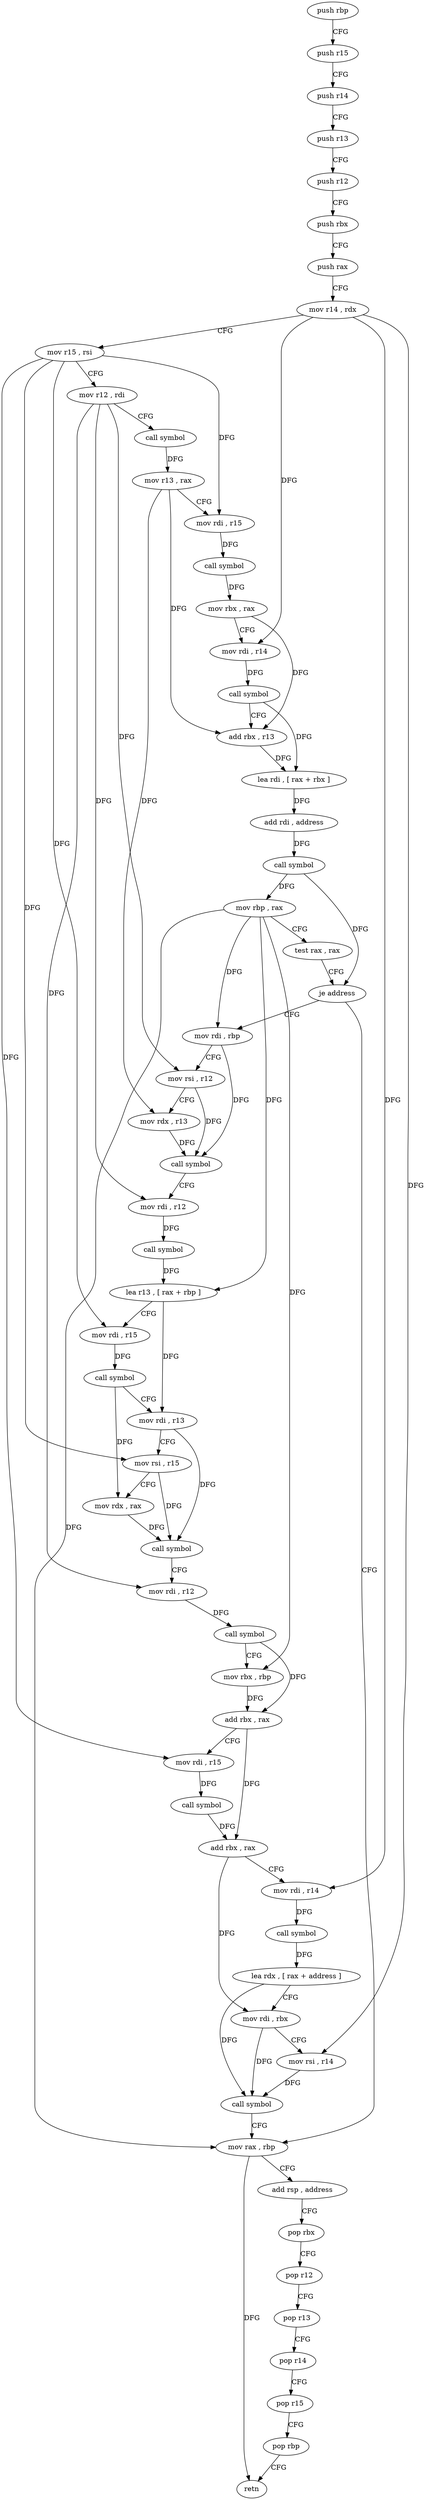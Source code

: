 digraph "func" {
"79072" [label = "push rbp" ]
"79073" [label = "push r15" ]
"79075" [label = "push r14" ]
"79077" [label = "push r13" ]
"79079" [label = "push r12" ]
"79081" [label = "push rbx" ]
"79082" [label = "push rax" ]
"79083" [label = "mov r14 , rdx" ]
"79086" [label = "mov r15 , rsi" ]
"79089" [label = "mov r12 , rdi" ]
"79092" [label = "call symbol" ]
"79097" [label = "mov r13 , rax" ]
"79100" [label = "mov rdi , r15" ]
"79103" [label = "call symbol" ]
"79108" [label = "mov rbx , rax" ]
"79111" [label = "mov rdi , r14" ]
"79114" [label = "call symbol" ]
"79119" [label = "add rbx , r13" ]
"79122" [label = "lea rdi , [ rax + rbx ]" ]
"79126" [label = "add rdi , address" ]
"79130" [label = "call symbol" ]
"79135" [label = "mov rbp , rax" ]
"79138" [label = "test rax , rax" ]
"79141" [label = "je address" ]
"79239" [label = "mov rax , rbp" ]
"79143" [label = "mov rdi , rbp" ]
"79242" [label = "add rsp , address" ]
"79246" [label = "pop rbx" ]
"79247" [label = "pop r12" ]
"79249" [label = "pop r13" ]
"79251" [label = "pop r14" ]
"79253" [label = "pop r15" ]
"79255" [label = "pop rbp" ]
"79256" [label = "retn" ]
"79146" [label = "mov rsi , r12" ]
"79149" [label = "mov rdx , r13" ]
"79152" [label = "call symbol" ]
"79157" [label = "mov rdi , r12" ]
"79160" [label = "call symbol" ]
"79165" [label = "lea r13 , [ rax + rbp ]" ]
"79169" [label = "mov rdi , r15" ]
"79172" [label = "call symbol" ]
"79177" [label = "mov rdi , r13" ]
"79180" [label = "mov rsi , r15" ]
"79183" [label = "mov rdx , rax" ]
"79186" [label = "call symbol" ]
"79191" [label = "mov rdi , r12" ]
"79194" [label = "call symbol" ]
"79199" [label = "mov rbx , rbp" ]
"79202" [label = "add rbx , rax" ]
"79205" [label = "mov rdi , r15" ]
"79208" [label = "call symbol" ]
"79213" [label = "add rbx , rax" ]
"79216" [label = "mov rdi , r14" ]
"79219" [label = "call symbol" ]
"79224" [label = "lea rdx , [ rax + address ]" ]
"79228" [label = "mov rdi , rbx" ]
"79231" [label = "mov rsi , r14" ]
"79234" [label = "call symbol" ]
"79072" -> "79073" [ label = "CFG" ]
"79073" -> "79075" [ label = "CFG" ]
"79075" -> "79077" [ label = "CFG" ]
"79077" -> "79079" [ label = "CFG" ]
"79079" -> "79081" [ label = "CFG" ]
"79081" -> "79082" [ label = "CFG" ]
"79082" -> "79083" [ label = "CFG" ]
"79083" -> "79086" [ label = "CFG" ]
"79083" -> "79111" [ label = "DFG" ]
"79083" -> "79216" [ label = "DFG" ]
"79083" -> "79231" [ label = "DFG" ]
"79086" -> "79089" [ label = "CFG" ]
"79086" -> "79100" [ label = "DFG" ]
"79086" -> "79169" [ label = "DFG" ]
"79086" -> "79180" [ label = "DFG" ]
"79086" -> "79205" [ label = "DFG" ]
"79089" -> "79092" [ label = "CFG" ]
"79089" -> "79146" [ label = "DFG" ]
"79089" -> "79157" [ label = "DFG" ]
"79089" -> "79191" [ label = "DFG" ]
"79092" -> "79097" [ label = "DFG" ]
"79097" -> "79100" [ label = "CFG" ]
"79097" -> "79119" [ label = "DFG" ]
"79097" -> "79149" [ label = "DFG" ]
"79100" -> "79103" [ label = "DFG" ]
"79103" -> "79108" [ label = "DFG" ]
"79108" -> "79111" [ label = "CFG" ]
"79108" -> "79119" [ label = "DFG" ]
"79111" -> "79114" [ label = "DFG" ]
"79114" -> "79119" [ label = "CFG" ]
"79114" -> "79122" [ label = "DFG" ]
"79119" -> "79122" [ label = "DFG" ]
"79122" -> "79126" [ label = "DFG" ]
"79126" -> "79130" [ label = "DFG" ]
"79130" -> "79135" [ label = "DFG" ]
"79130" -> "79141" [ label = "DFG" ]
"79135" -> "79138" [ label = "CFG" ]
"79135" -> "79239" [ label = "DFG" ]
"79135" -> "79143" [ label = "DFG" ]
"79135" -> "79165" [ label = "DFG" ]
"79135" -> "79199" [ label = "DFG" ]
"79138" -> "79141" [ label = "CFG" ]
"79141" -> "79239" [ label = "CFG" ]
"79141" -> "79143" [ label = "CFG" ]
"79239" -> "79242" [ label = "CFG" ]
"79239" -> "79256" [ label = "DFG" ]
"79143" -> "79146" [ label = "CFG" ]
"79143" -> "79152" [ label = "DFG" ]
"79242" -> "79246" [ label = "CFG" ]
"79246" -> "79247" [ label = "CFG" ]
"79247" -> "79249" [ label = "CFG" ]
"79249" -> "79251" [ label = "CFG" ]
"79251" -> "79253" [ label = "CFG" ]
"79253" -> "79255" [ label = "CFG" ]
"79255" -> "79256" [ label = "CFG" ]
"79146" -> "79149" [ label = "CFG" ]
"79146" -> "79152" [ label = "DFG" ]
"79149" -> "79152" [ label = "DFG" ]
"79152" -> "79157" [ label = "CFG" ]
"79157" -> "79160" [ label = "DFG" ]
"79160" -> "79165" [ label = "DFG" ]
"79165" -> "79169" [ label = "CFG" ]
"79165" -> "79177" [ label = "DFG" ]
"79169" -> "79172" [ label = "DFG" ]
"79172" -> "79177" [ label = "CFG" ]
"79172" -> "79183" [ label = "DFG" ]
"79177" -> "79180" [ label = "CFG" ]
"79177" -> "79186" [ label = "DFG" ]
"79180" -> "79183" [ label = "CFG" ]
"79180" -> "79186" [ label = "DFG" ]
"79183" -> "79186" [ label = "DFG" ]
"79186" -> "79191" [ label = "CFG" ]
"79191" -> "79194" [ label = "DFG" ]
"79194" -> "79199" [ label = "CFG" ]
"79194" -> "79202" [ label = "DFG" ]
"79199" -> "79202" [ label = "DFG" ]
"79202" -> "79205" [ label = "CFG" ]
"79202" -> "79213" [ label = "DFG" ]
"79205" -> "79208" [ label = "DFG" ]
"79208" -> "79213" [ label = "DFG" ]
"79213" -> "79216" [ label = "CFG" ]
"79213" -> "79228" [ label = "DFG" ]
"79216" -> "79219" [ label = "DFG" ]
"79219" -> "79224" [ label = "DFG" ]
"79224" -> "79228" [ label = "CFG" ]
"79224" -> "79234" [ label = "DFG" ]
"79228" -> "79231" [ label = "CFG" ]
"79228" -> "79234" [ label = "DFG" ]
"79231" -> "79234" [ label = "DFG" ]
"79234" -> "79239" [ label = "CFG" ]
}
